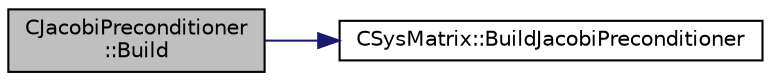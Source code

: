digraph "CJacobiPreconditioner::Build"
{
 // LATEX_PDF_SIZE
  edge [fontname="Helvetica",fontsize="10",labelfontname="Helvetica",labelfontsize="10"];
  node [fontname="Helvetica",fontsize="10",shape=record];
  rankdir="LR";
  Node1 [label="CJacobiPreconditioner\l::Build",height=0.2,width=0.4,color="black", fillcolor="grey75", style="filled", fontcolor="black",tooltip=" "];
  Node1 -> Node2 [color="midnightblue",fontsize="10",style="solid",fontname="Helvetica"];
  Node2 [label="CSysMatrix::BuildJacobiPreconditioner",height=0.2,width=0.4,color="black", fillcolor="white", style="filled",URL="$classCSysMatrix.html#abc966e8b6437ff465572b0e07cd6f92d",tooltip="Build the Jacobi preconditioner."];
}
